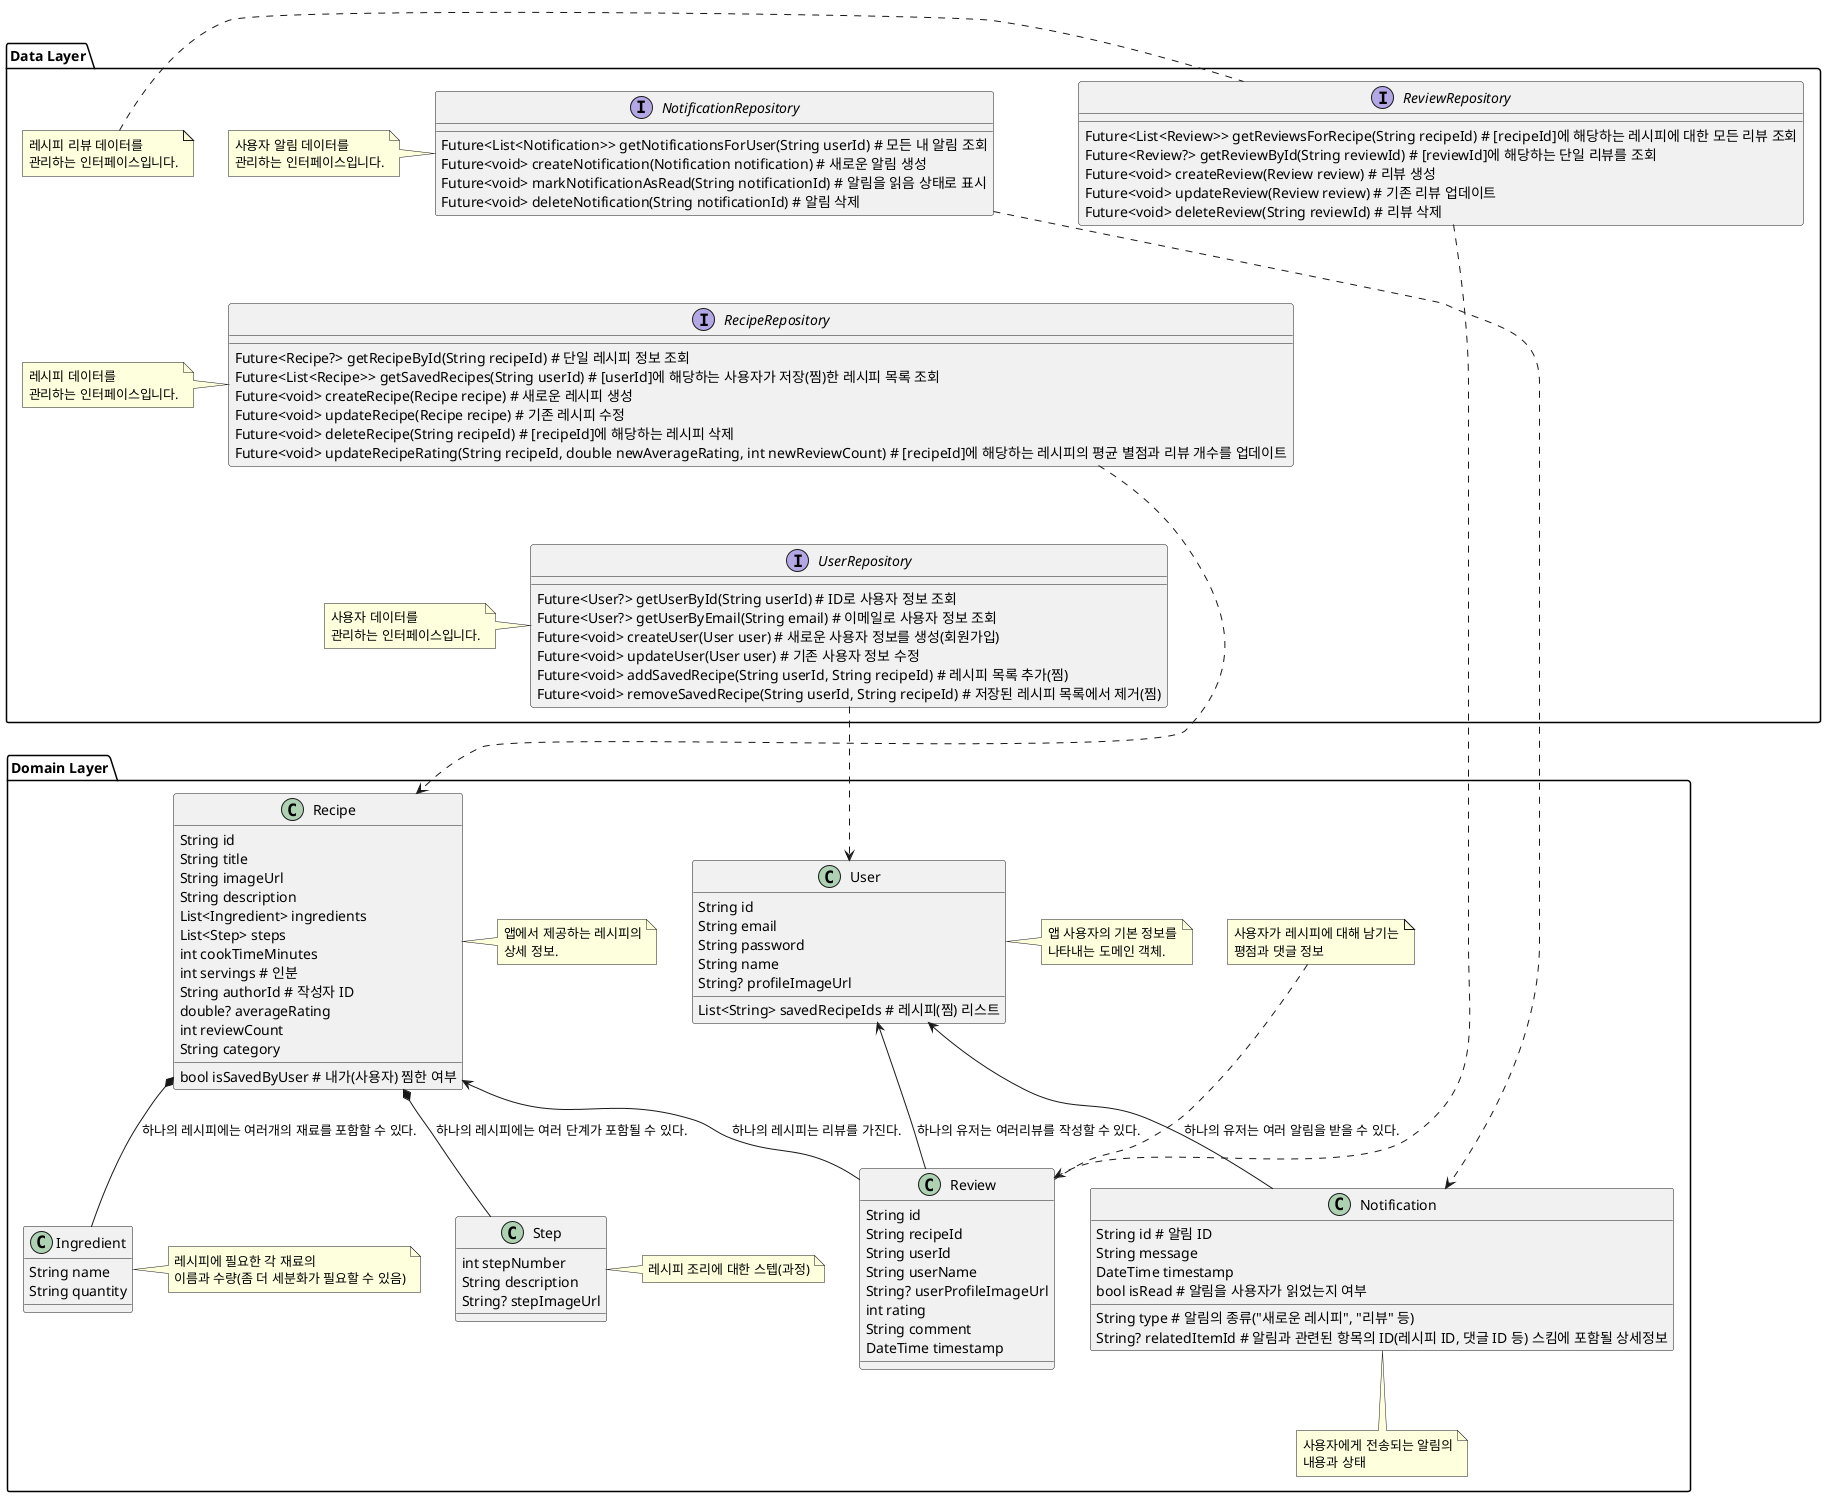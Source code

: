 @startuml

package "Domain Layer" {
    class User {
        String id
        String email
        String password
        String name
        String? profileImageUrl
        List<String> savedRecipeIds # 레시피(찜) 리스트
    }
    note right of User : 앱 사용자의 기본 정보를\n나타내는 도메인 객체.

    class Recipe {
        String id
        String title
        String imageUrl
        String description
        List<Ingredient> ingredients
        List<Step> steps
        int cookTimeMinutes
        int servings # 인분
        String authorId # 작성자 ID
        double? averageRating
        int reviewCount
        String category
        bool isSavedByUser # 내가(사용자) 찜한 여부
    }
    note right of Recipe : 앱에서 제공하는 레시피의\n상세 정보.

    class Ingredient {
        String name
        String quantity
    }
    note right of Ingredient : 레시피에 필요한 각 재료의\n이름과 수량(좀 더 세분화가 필요할 수 있음)

    class Step {
        int stepNumber
        String description
        String? stepImageUrl
    }
    note right of Step : 레시피 조리에 대한 스텝(과정)

    class Review {
        String id
        String recipeId
        String userId
        String userName
        String? userProfileImageUrl
        int rating
        String comment
        DateTime timestamp
    }
    note top of Review : 사용자가 레시피에 대해 남기는\n평점과 댓글 정보

    class Notification {
        String id # 알림 ID
        String type # 알림의 종류("새로운 레시피", "리뷰" 등)
        String message
        DateTime timestamp
        bool isRead # 알림을 사용자가 읽었는지 여부
        String? relatedItemId # 알림과 관련된 항목의 ID(레시피 ID, 댓글 ID 등) 스킴에 포함될 상세정보
    }
    note bottom of Notification : 사용자에게 전송되는 알림의\n내용과 상태

    Recipe *-- Ingredient : 하나의 레시피에는 여러개의 재료를 포함할 수 있다.
    Recipe *-- Step : 하나의 레시피에는 여러 단계가 포함될 수 있다.
    Recipe <-- Review : 하나의 레시피는 리뷰를 가진다.
    User <-- Review : 하나의 유저는 여러리뷰를 작성할 수 있다.
    User <-- Notification : 하나의 유저는 여러 알림을 받을 수 있다.
}

package "Data Layer" {
    interface UserRepository {
        Future<User?> getUserById(String userId) # ID로 사용자 정보 조회
        Future<User?> getUserByEmail(String email) # 이메일로 사용자 정보 조회
        Future<void> createUser(User user) # 새로운 사용자 정보를 생성(회원가입)
        Future<void> updateUser(User user) # 기존 사용자 정보 수정
        Future<void> addSavedRecipe(String userId, String recipeId) # 레시피 목록 추가(찜)
        Future<void> removeSavedRecipe(String userId, String recipeId) # 저장된 레시피 목록에서 제거(찜)
    }
    note left of UserRepository : 사용자 데이터를\n관리하는 인터페이스입니다.

    interface RecipeRepository {
        Future<Recipe?> getRecipeById(String recipeId) # 단일 레시피 정보 조회
        Future<List<Recipe>> getSavedRecipes(String userId) # [userId]에 해당하는 사용자가 저장(찜)한 레시피 목록 조회
        Future<void> createRecipe(Recipe recipe) # 새로운 레시피 생성
        Future<void> updateRecipe(Recipe recipe) # 기존 레시피 수정
        Future<void> deleteRecipe(String recipeId) # [recipeId]에 해당하는 레시피 삭제
        Future<void> updateRecipeRating(String recipeId, double newAverageRating, int newReviewCount) # [recipeId]에 해당하는 레시피의 평균 별점과 리뷰 개수를 업데이트
    }
    note left of RecipeRepository : 레시피 데이터를\n관리하는 인터페이스입니다.

    interface ReviewRepository {
        Future<List<Review>> getReviewsForRecipe(String recipeId) # [recipeId]에 해당하는 레시피에 대한 모든 리뷰 조회
        Future<Review?> getReviewById(String reviewId) # [reviewId]에 해당하는 단일 리뷰를 조회
        Future<void> createReview(Review review) # 리뷰 생성
        Future<void> updateReview(Review review) # 기존 리뷰 업데이트
        Future<void> deleteReview(String reviewId) # 리뷰 삭제
    }
    note left of ReviewRepository : 레시피 리뷰 데이터를\n관리하는 인터페이스입니다.

    interface NotificationRepository {
        Future<List<Notification>> getNotificationsForUser(String userId) # 모든 내 알림 조회
        Future<void> createNotification(Notification notification) # 새로운 알림 생성
        Future<void> markNotificationAsRead(String notificationId) # 알림을 읽음 상태로 표시
        Future<void> deleteNotification(String notificationId) # 알림 삭제
    }
    note left of NotificationRepository : 사용자 알림 데이터를\n관리하는 인터페이스입니다.
}

UserRepository ..> User
RecipeRepository ..> Recipe
ReviewRepository ..> Review
NotificationRepository ..> Notification

' **여기서부터 Data Layer 내부의 레이아웃을 조정합니다.**
    ' UserRepository와 RecipeRepository를 나란히 배치
    RecipeRepository -[hidden]-> UserRepository : invisible
    ' ReviewRepository를 UserRepository 아래에 배치
    ReviewRepository -[hidden]down-> UserRepository : invisible
    ' NotificationRepository를 ReviewRepository 오른쪽에 배치 (UserRepository 아래, RecipeRepository 오른쪽)
    NotificationRepository -[hidden]right-> ReviewRepository : invisible
    NotificationRepository -[hidden]down-> RecipeRepository : invisible

@enduml
